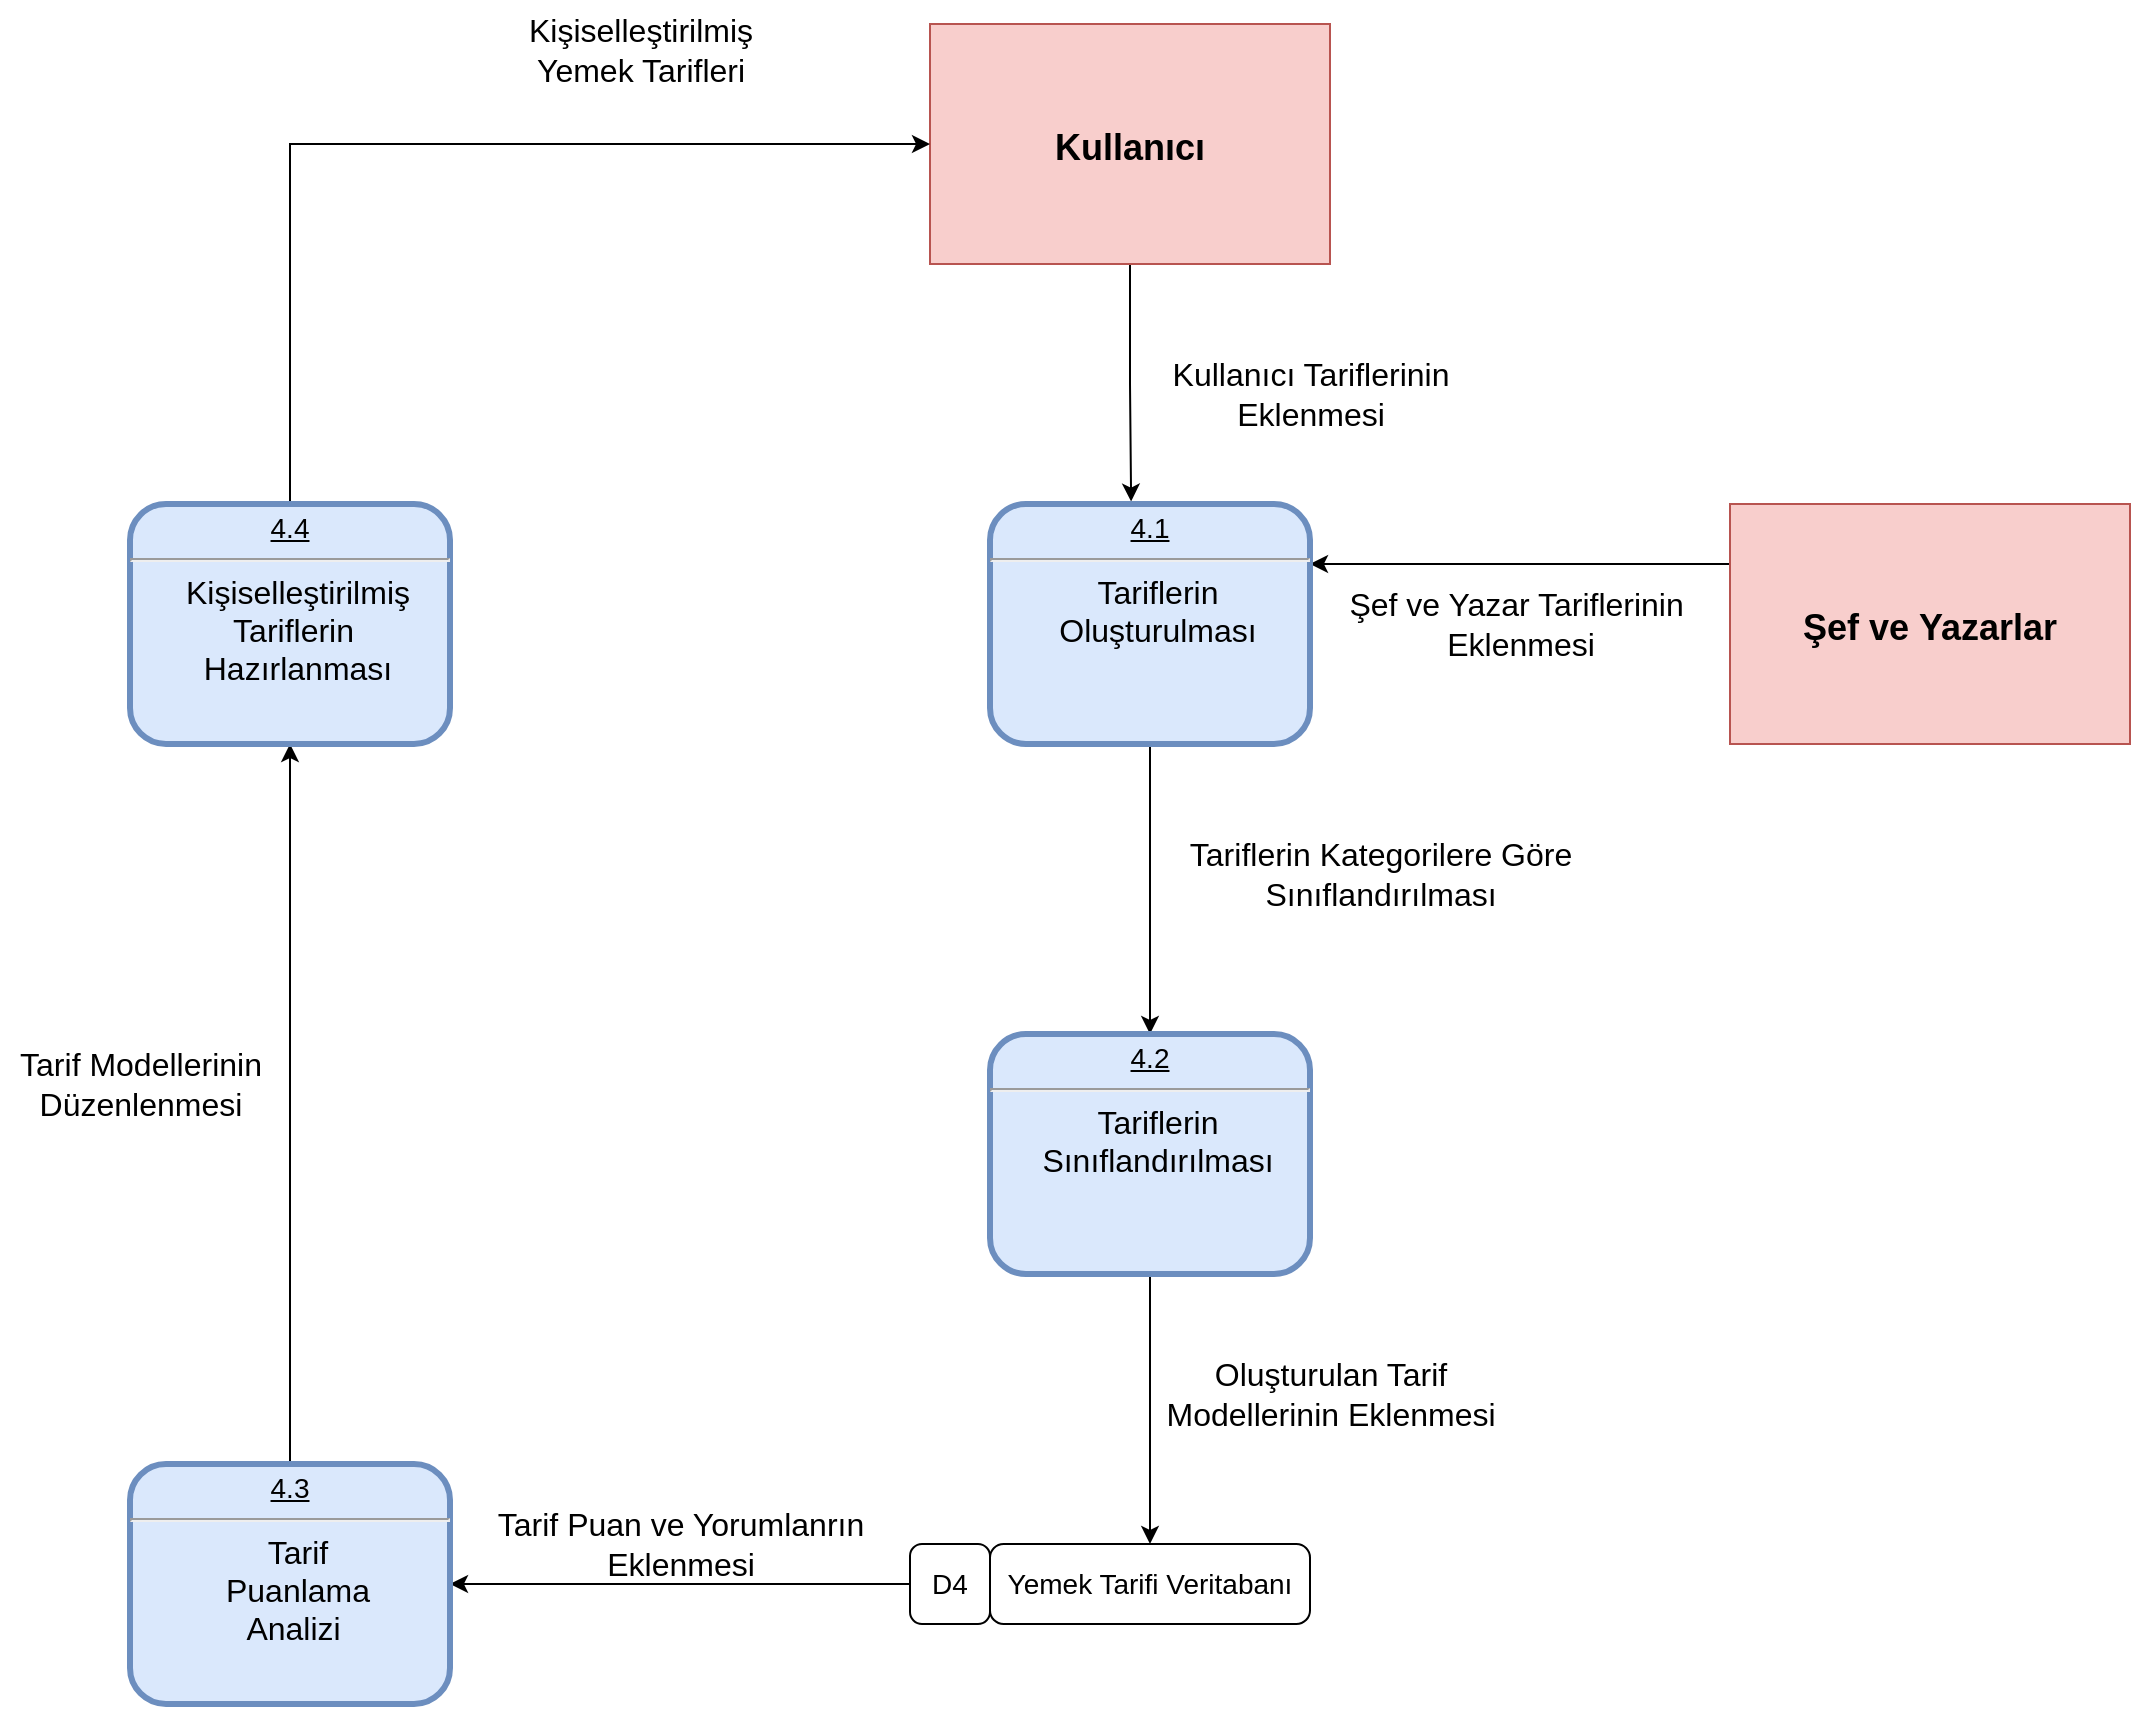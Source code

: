 <mxfile version="24.1.0" type="device">
  <diagram name="Sayfa -1" id="0UDZFDJXAAFYewRL3Msv">
    <mxGraphModel dx="3477" dy="866" grid="1" gridSize="10" guides="1" tooltips="1" connect="1" arrows="1" fold="1" page="1" pageScale="1" pageWidth="827" pageHeight="1169" math="0" shadow="0">
      <root>
        <mxCell id="0" />
        <mxCell id="1" parent="0" />
        <mxCell id="vjba6TYArSgT68D6Kl4n-2" style="edgeStyle=orthogonalEdgeStyle;rounded=0;orthogonalLoop=1;jettySize=auto;html=1;exitX=0;exitY=0.25;exitDx=0;exitDy=0;entryX=1;entryY=0.25;entryDx=0;entryDy=0;" edge="1" parent="1" source="riJKTjfAlYIHCEY6nRW2-1" target="riJKTjfAlYIHCEY6nRW2-6">
          <mxGeometry relative="1" as="geometry" />
        </mxCell>
        <mxCell id="riJKTjfAlYIHCEY6nRW2-1" value="&lt;h1&gt;&lt;font style=&quot;font-size: 18px;&quot;&gt;&lt;font style=&quot;&quot;&gt;Şef ve&amp;nbsp;&lt;/font&gt;&lt;span style=&quot;background-color: initial;&quot;&gt;Yazarlar&lt;/span&gt;&lt;/font&gt;&lt;/h1&gt;" style="rounded=0;whiteSpace=wrap;html=1;fillColor=#f8cecc;strokeColor=#b85450;" parent="1" vertex="1">
          <mxGeometry x="-320" y="320" width="200" height="120" as="geometry" />
        </mxCell>
        <mxCell id="vjba6TYArSgT68D6Kl4n-1" style="edgeStyle=orthogonalEdgeStyle;rounded=0;orthogonalLoop=1;jettySize=auto;html=1;exitX=0.5;exitY=1;exitDx=0;exitDy=0;entryX=0.441;entryY=-0.01;entryDx=0;entryDy=0;entryPerimeter=0;" edge="1" parent="1" source="riJKTjfAlYIHCEY6nRW2-2" target="riJKTjfAlYIHCEY6nRW2-6">
          <mxGeometry relative="1" as="geometry" />
        </mxCell>
        <mxCell id="riJKTjfAlYIHCEY6nRW2-2" value="&lt;h1&gt;&lt;font style=&quot;font-size: 18px;&quot;&gt;Kullanıcı&lt;/font&gt;&lt;/h1&gt;" style="rounded=0;whiteSpace=wrap;html=1;fillColor=#f8cecc;strokeColor=#b85450;" parent="1" vertex="1">
          <mxGeometry x="-720" y="80" width="200" height="120" as="geometry" />
        </mxCell>
        <mxCell id="riJKTjfAlYIHCEY6nRW2-4" value="&lt;font style=&quot;font-size: 14px;&quot;&gt;Yemek Tarifi Veritabanı&lt;/font&gt;" style="rounded=1;whiteSpace=wrap;html=1;strokeColor=default;align=center;verticalAlign=middle;fontFamily=Helvetica;fontSize=12;fontColor=default;fillColor=default;arcSize=17;" parent="1" vertex="1">
          <mxGeometry x="-690" y="840" width="160" height="40" as="geometry" />
        </mxCell>
        <mxCell id="vjba6TYArSgT68D6Kl4n-15" style="edgeStyle=orthogonalEdgeStyle;rounded=0;orthogonalLoop=1;jettySize=auto;html=1;exitX=0;exitY=0.5;exitDx=0;exitDy=0;entryX=1;entryY=0.5;entryDx=0;entryDy=0;" edge="1" parent="1" source="riJKTjfAlYIHCEY6nRW2-5" target="riJKTjfAlYIHCEY6nRW2-8">
          <mxGeometry relative="1" as="geometry">
            <mxPoint x="-950" y="859.941" as="targetPoint" />
          </mxGeometry>
        </mxCell>
        <mxCell id="riJKTjfAlYIHCEY6nRW2-5" value="&lt;font style=&quot;font-size: 14px;&quot;&gt;D4&lt;/font&gt;" style="rounded=1;whiteSpace=wrap;html=1;strokeColor=default;align=center;verticalAlign=middle;fontFamily=Helvetica;fontSize=12;fontColor=default;fillColor=default;" parent="1" vertex="1">
          <mxGeometry x="-730" y="840" width="40" height="40" as="geometry" />
        </mxCell>
        <mxCell id="vjba6TYArSgT68D6Kl4n-5" style="edgeStyle=orthogonalEdgeStyle;rounded=0;orthogonalLoop=1;jettySize=auto;html=1;exitX=0.5;exitY=1;exitDx=0;exitDy=0;entryX=0.5;entryY=0;entryDx=0;entryDy=0;" edge="1" parent="1" source="riJKTjfAlYIHCEY6nRW2-6" target="riJKTjfAlYIHCEY6nRW2-7">
          <mxGeometry relative="1" as="geometry" />
        </mxCell>
        <mxCell id="riJKTjfAlYIHCEY6nRW2-6" value="&lt;p style=&quot;margin: 0px; margin-top: 4px; text-align: center; text-decoration: underline;&quot;&gt;&lt;span style=&quot;font-weight: normal;&quot;&gt;&lt;font style=&quot;font-size: 14px;&quot;&gt;4.1&lt;/font&gt;&lt;/span&gt;&lt;/p&gt;&lt;hr&gt;&lt;p style=&quot;margin: 0px; margin-left: 8px;&quot;&gt;&lt;span style=&quot;font-weight: normal;&quot;&gt;&lt;font size=&quot;3&quot;&gt;Tariflerin&lt;/font&gt;&lt;/span&gt;&lt;/p&gt;&lt;p style=&quot;margin: 0px; margin-left: 8px;&quot;&gt;&lt;span style=&quot;font-weight: normal;&quot;&gt;&lt;font size=&quot;3&quot;&gt;Oluşturulması&lt;/font&gt;&lt;/span&gt;&lt;/p&gt;" style="verticalAlign=middle;align=center;overflow=fill;fontSize=12;fontFamily=Helvetica;html=1;rounded=1;fontStyle=1;strokeWidth=3;fillColor=#dae8fc;strokeColor=#6c8ebf;" parent="1" vertex="1">
          <mxGeometry x="-690" y="320" width="160" height="120" as="geometry" />
        </mxCell>
        <mxCell id="vjba6TYArSgT68D6Kl4n-13" style="edgeStyle=orthogonalEdgeStyle;rounded=0;orthogonalLoop=1;jettySize=auto;html=1;exitX=0.5;exitY=1;exitDx=0;exitDy=0;entryX=0.5;entryY=0;entryDx=0;entryDy=0;" edge="1" parent="1" source="riJKTjfAlYIHCEY6nRW2-7" target="riJKTjfAlYIHCEY6nRW2-4">
          <mxGeometry relative="1" as="geometry" />
        </mxCell>
        <mxCell id="riJKTjfAlYIHCEY6nRW2-7" value="&lt;p style=&quot;margin: 0px; margin-top: 4px; text-align: center; text-decoration: underline;&quot;&gt;&lt;font style=&quot;font-size: 14px; font-weight: normal;&quot;&gt;4.2&lt;/font&gt;&lt;/p&gt;&lt;hr&gt;&lt;p style=&quot;margin: 0px; margin-left: 8px;&quot;&gt;&lt;font size=&quot;3&quot; style=&quot;font-weight: normal;&quot;&gt;Tariflerin&lt;/font&gt;&lt;/p&gt;&lt;p style=&quot;margin: 0px; margin-left: 8px;&quot;&gt;&lt;font style=&quot;font-weight: normal;&quot; size=&quot;3&quot;&gt;Sınıflandırılması&lt;/font&gt;&lt;/p&gt;" style="verticalAlign=middle;align=center;overflow=fill;fontSize=12;fontFamily=Helvetica;html=1;rounded=1;fontStyle=1;strokeWidth=3;fillColor=#dae8fc;strokeColor=#6c8ebf;" parent="1" vertex="1">
          <mxGeometry x="-690" y="585" width="160" height="120" as="geometry" />
        </mxCell>
        <mxCell id="vjba6TYArSgT68D6Kl4n-16" style="edgeStyle=orthogonalEdgeStyle;rounded=0;orthogonalLoop=1;jettySize=auto;html=1;entryX=0.5;entryY=1;entryDx=0;entryDy=0;" edge="1" parent="1" source="riJKTjfAlYIHCEY6nRW2-8" target="riJKTjfAlYIHCEY6nRW2-9">
          <mxGeometry relative="1" as="geometry" />
        </mxCell>
        <mxCell id="riJKTjfAlYIHCEY6nRW2-8" value="&lt;p style=&quot;margin: 4px 0px 0px; text-decoration: underline;&quot;&gt;&lt;span style=&quot;font-weight: normal;&quot;&gt;&lt;font style=&quot;font-size: 14px;&quot;&gt;4.3&lt;/font&gt;&lt;/span&gt;&lt;/p&gt;&lt;hr&gt;&lt;p style=&quot;margin: 0px; margin-left: 8px;&quot;&gt;&lt;font size=&quot;3&quot; style=&quot;font-weight: normal;&quot;&gt;Tarif&lt;/font&gt;&lt;/p&gt;&lt;p style=&quot;margin: 0px; margin-left: 8px;&quot;&gt;&lt;font size=&quot;3&quot; style=&quot;font-weight: normal;&quot;&gt;Puanlama&lt;/font&gt;&lt;/p&gt;&lt;p style=&quot;margin: 0px; margin-left: 8px;&quot;&gt;&lt;font size=&quot;3&quot; style=&quot;font-weight: normal;&quot;&gt;Analizi&amp;nbsp;&lt;/font&gt;&lt;/p&gt;" style="verticalAlign=middle;align=center;overflow=fill;fontSize=12;fontFamily=Helvetica;html=1;rounded=1;fontStyle=1;strokeWidth=3;fillColor=#dae8fc;strokeColor=#6c8ebf;" parent="1" vertex="1">
          <mxGeometry x="-1120" y="800" width="160" height="120" as="geometry" />
        </mxCell>
        <mxCell id="vjba6TYArSgT68D6Kl4n-18" style="edgeStyle=orthogonalEdgeStyle;rounded=0;orthogonalLoop=1;jettySize=auto;html=1;entryX=0;entryY=0.5;entryDx=0;entryDy=0;" edge="1" parent="1" source="riJKTjfAlYIHCEY6nRW2-9" target="riJKTjfAlYIHCEY6nRW2-2">
          <mxGeometry relative="1" as="geometry">
            <Array as="points">
              <mxPoint x="-1040" y="140" />
            </Array>
          </mxGeometry>
        </mxCell>
        <mxCell id="riJKTjfAlYIHCEY6nRW2-9" value="&lt;p style=&quot;margin: 0px; margin-top: 4px; text-align: center; text-decoration: underline;&quot;&gt;&lt;span style=&quot;font-weight: normal;&quot;&gt;&lt;font style=&quot;font-size: 14px;&quot;&gt;4.4&lt;/font&gt;&lt;/span&gt;&lt;/p&gt;&lt;hr&gt;&lt;p style=&quot;margin: 0px; margin-left: 8px;&quot;&gt;&lt;span style=&quot;font-weight: normal;&quot;&gt;&lt;font size=&quot;3&quot;&gt;Kişiselleştirilmiş&lt;/font&gt;&lt;/span&gt;&lt;/p&gt;&lt;p style=&quot;margin: 0px; margin-left: 8px;&quot;&gt;&lt;span style=&quot;font-weight: normal;&quot;&gt;&lt;font size=&quot;3&quot;&gt;Tariflerin&amp;nbsp;&lt;/font&gt;&lt;/span&gt;&lt;/p&gt;&lt;p style=&quot;margin: 0px; margin-left: 8px;&quot;&gt;&lt;span style=&quot;font-weight: normal;&quot;&gt;&lt;font size=&quot;3&quot;&gt;Hazırlanması&lt;/font&gt;&lt;/span&gt;&lt;/p&gt;" style="verticalAlign=middle;align=center;overflow=fill;fontSize=12;fontFamily=Helvetica;html=1;rounded=1;fontStyle=1;strokeWidth=3;fillColor=#dae8fc;strokeColor=#6c8ebf;" parent="1" vertex="1">
          <mxGeometry x="-1120" y="320" width="160" height="120" as="geometry" />
        </mxCell>
        <mxCell id="vjba6TYArSgT68D6Kl4n-3" value="&lt;font style=&quot;font-size: 16px;&quot;&gt;Kullanıcı Tariflerinin&lt;/font&gt;&lt;div&gt;&lt;div&gt;&lt;font size=&quot;3&quot; style=&quot;&quot;&gt;Eklenmesi&lt;/font&gt;&lt;/div&gt;&lt;/div&gt;" style="text;html=1;align=center;verticalAlign=middle;resizable=0;points=[];autosize=1;strokeColor=none;fillColor=none;" vertex="1" parent="1">
          <mxGeometry x="-610" y="240" width="160" height="50" as="geometry" />
        </mxCell>
        <mxCell id="vjba6TYArSgT68D6Kl4n-4" value="&lt;font style=&quot;font-size: 16px;&quot;&gt;Şef ve Yazar Tariflerinin&amp;nbsp;&lt;/font&gt;&lt;div&gt;&lt;font size=&quot;3&quot;&gt;Eklenmesi&lt;/font&gt;&lt;/div&gt;" style="text;html=1;align=center;verticalAlign=middle;resizable=0;points=[];autosize=1;strokeColor=none;fillColor=none;" vertex="1" parent="1">
          <mxGeometry x="-525" y="355" width="200" height="50" as="geometry" />
        </mxCell>
        <mxCell id="vjba6TYArSgT68D6Kl4n-6" value="&lt;font style=&quot;font-size: 16px;&quot;&gt;Tariflerin Kategorilere Göre&lt;/font&gt;&lt;div&gt;&lt;font size=&quot;3&quot;&gt;Sınıflandırılması&lt;/font&gt;&lt;/div&gt;" style="text;html=1;align=center;verticalAlign=middle;resizable=0;points=[];autosize=1;strokeColor=none;fillColor=none;" vertex="1" parent="1">
          <mxGeometry x="-600" y="480" width="210" height="50" as="geometry" />
        </mxCell>
        <mxCell id="vjba6TYArSgT68D6Kl4n-10" value="&lt;font style=&quot;font-size: 16px;&quot;&gt;Tarif Puan ve Yorumlanrın&lt;/font&gt;&lt;div&gt;&lt;font size=&quot;3&quot;&gt;Eklenmesi&lt;/font&gt;&lt;/div&gt;" style="text;html=1;align=center;verticalAlign=middle;resizable=0;points=[];autosize=1;strokeColor=none;fillColor=none;" vertex="1" parent="1">
          <mxGeometry x="-950" y="815" width="210" height="50" as="geometry" />
        </mxCell>
        <mxCell id="vjba6TYArSgT68D6Kl4n-14" value="&lt;font style=&quot;font-size: 16px;&quot;&gt;Oluşturulan Tarif&lt;/font&gt;&lt;div&gt;&lt;font size=&quot;3&quot;&gt;Modellerinin Eklenmesi&lt;/font&gt;&lt;/div&gt;" style="text;html=1;align=center;verticalAlign=middle;resizable=0;points=[];autosize=1;strokeColor=none;fillColor=none;" vertex="1" parent="1">
          <mxGeometry x="-615" y="740" width="190" height="50" as="geometry" />
        </mxCell>
        <mxCell id="vjba6TYArSgT68D6Kl4n-17" value="&lt;font style=&quot;font-size: 16px;&quot;&gt;Tarif Modellerinin&lt;/font&gt;&lt;div&gt;&lt;font size=&quot;3&quot;&gt;Düzenlenmesi&lt;/font&gt;&lt;/div&gt;" style="text;html=1;align=center;verticalAlign=middle;resizable=0;points=[];autosize=1;strokeColor=none;fillColor=none;" vertex="1" parent="1">
          <mxGeometry x="-1185" y="585" width="140" height="50" as="geometry" />
        </mxCell>
        <mxCell id="vjba6TYArSgT68D6Kl4n-19" value="&lt;font style=&quot;font-size: 16px;&quot;&gt;Kişiselleştirilmiş&lt;/font&gt;&lt;div&gt;&lt;font size=&quot;3&quot;&gt;Yemek Tarifleri&lt;/font&gt;&lt;/div&gt;" style="text;html=1;align=center;verticalAlign=middle;resizable=0;points=[];autosize=1;strokeColor=none;fillColor=none;" vertex="1" parent="1">
          <mxGeometry x="-935" y="68" width="140" height="50" as="geometry" />
        </mxCell>
      </root>
    </mxGraphModel>
  </diagram>
</mxfile>
